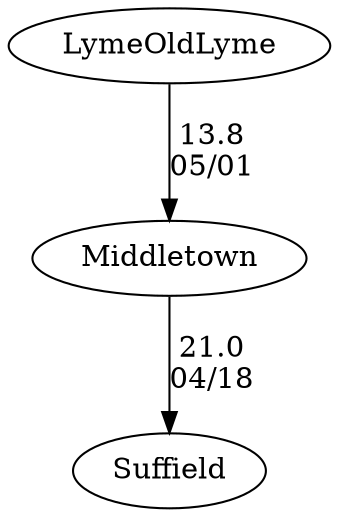 digraph girls1foursMiddletown {LymeOldLyme [URL="girls1foursMiddletownLymeOldLyme.html"];Middletown [URL="girls1foursMiddletownMiddletown.html"];Suffield [URL="girls1foursMiddletownSuffield.html"];Middletown -> Suffield[label="21.0
04/18", weight="79", tooltip="NEIRA Girls Fours,Suffield Academy vs. Middletown			
Distance: 1500 Conditions: Variety Girls 1
coxed 4s
strong tail current, modern head wind, moderate chop.
None", URL="https://www.row2k.com/results/resultspage.cfm?UID=2AFDF758778B38E961BC1C1092DCA2B8&cat=1", random="random"]; 
LymeOldLyme -> Middletown[label="13.8
05/01", weight="87", tooltip="NEIRA Boys & Girls Fours,Lyme/Old Lyme v Middletown V Mills			
Distance: 1500 Conditions: It was a partly cloudy day when all three crews got out into the lake, there was a constant 6-8 mph head wind that ran straight up the course for all races. Comments: One race worth noting is the G2V4 Lyme/old Lyme launched their G3V4 to participate in the race as well.
Lyme/Old Lyme would like thank Middletown and Mills for coming out to race on our lake. We are always excited to have teams come and visit and enjoy our facility with us.
Thank you for a great day of racing and we look forward to seeing you all again soon!!
None", URL="https://www.row2k.com/results/resultspage.cfm?UID=B21A566F53808695C158764AE049824A&cat=5", random="random"]}